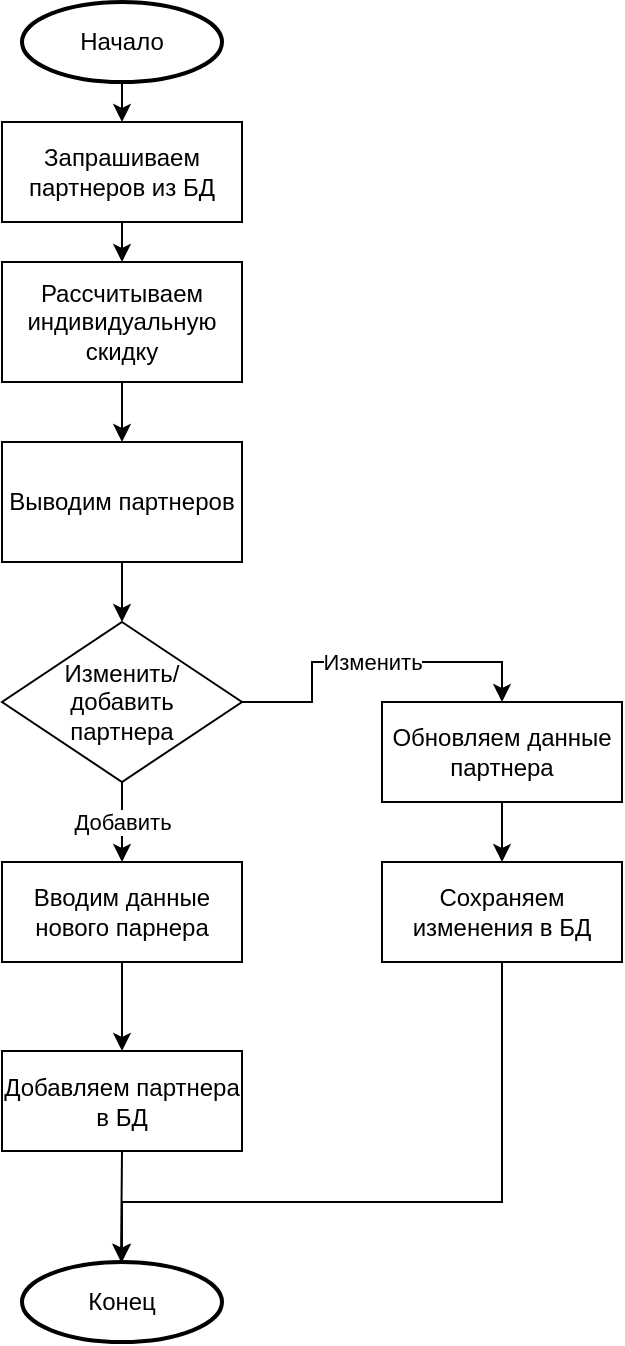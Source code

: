 <mxfile version="26.0.6">
  <diagram name="Страница — 1" id="4Z-UKwdL20FpdNG27miu">
    <mxGraphModel dx="993" dy="541" grid="1" gridSize="10" guides="1" tooltips="1" connect="1" arrows="1" fold="1" page="1" pageScale="1" pageWidth="827" pageHeight="1169" math="0" shadow="0">
      <root>
        <mxCell id="0" />
        <mxCell id="1" parent="0" />
        <mxCell id="_-Er3UeNuhKO0YHpaMdF-4" style="edgeStyle=orthogonalEdgeStyle;rounded=0;orthogonalLoop=1;jettySize=auto;html=1;exitX=0.5;exitY=1;exitDx=0;exitDy=0;exitPerimeter=0;entryX=0.5;entryY=0;entryDx=0;entryDy=0;" edge="1" parent="1" source="_-Er3UeNuhKO0YHpaMdF-1" target="_-Er3UeNuhKO0YHpaMdF-3">
          <mxGeometry relative="1" as="geometry" />
        </mxCell>
        <mxCell id="_-Er3UeNuhKO0YHpaMdF-1" value="Начало" style="strokeWidth=2;html=1;shape=mxgraph.flowchart.start_1;whiteSpace=wrap;" vertex="1" parent="1">
          <mxGeometry x="140" y="10" width="100" height="40" as="geometry" />
        </mxCell>
        <mxCell id="_-Er3UeNuhKO0YHpaMdF-2" value="Конец" style="strokeWidth=2;html=1;shape=mxgraph.flowchart.start_1;whiteSpace=wrap;" vertex="1" parent="1">
          <mxGeometry x="140" y="640" width="100" height="40" as="geometry" />
        </mxCell>
        <mxCell id="_-Er3UeNuhKO0YHpaMdF-8" style="edgeStyle=orthogonalEdgeStyle;rounded=0;orthogonalLoop=1;jettySize=auto;html=1;exitX=0.5;exitY=1;exitDx=0;exitDy=0;entryX=0.5;entryY=0;entryDx=0;entryDy=0;" edge="1" parent="1" source="_-Er3UeNuhKO0YHpaMdF-3" target="_-Er3UeNuhKO0YHpaMdF-7">
          <mxGeometry relative="1" as="geometry" />
        </mxCell>
        <mxCell id="_-Er3UeNuhKO0YHpaMdF-3" value="Запрашиваем&lt;br&gt;партнеров из БД" style="rounded=0;whiteSpace=wrap;html=1;" vertex="1" parent="1">
          <mxGeometry x="130" y="70" width="120" height="50" as="geometry" />
        </mxCell>
        <mxCell id="_-Er3UeNuhKO0YHpaMdF-11" style="edgeStyle=orthogonalEdgeStyle;rounded=0;orthogonalLoop=1;jettySize=auto;html=1;exitX=0.5;exitY=1;exitDx=0;exitDy=0;entryX=0.5;entryY=0;entryDx=0;entryDy=0;" edge="1" parent="1" source="_-Er3UeNuhKO0YHpaMdF-5" target="_-Er3UeNuhKO0YHpaMdF-10">
          <mxGeometry relative="1" as="geometry" />
        </mxCell>
        <mxCell id="_-Er3UeNuhKO0YHpaMdF-5" value="Выводим партнеров" style="rounded=0;whiteSpace=wrap;html=1;" vertex="1" parent="1">
          <mxGeometry x="130" y="230" width="120" height="60" as="geometry" />
        </mxCell>
        <mxCell id="_-Er3UeNuhKO0YHpaMdF-9" style="edgeStyle=orthogonalEdgeStyle;rounded=0;orthogonalLoop=1;jettySize=auto;html=1;exitX=0.5;exitY=1;exitDx=0;exitDy=0;entryX=0.5;entryY=0;entryDx=0;entryDy=0;" edge="1" parent="1" source="_-Er3UeNuhKO0YHpaMdF-7" target="_-Er3UeNuhKO0YHpaMdF-5">
          <mxGeometry relative="1" as="geometry" />
        </mxCell>
        <mxCell id="_-Er3UeNuhKO0YHpaMdF-7" value="Рассчитываем&lt;br&gt;индивидуальную&lt;br&gt;скидку" style="rounded=0;whiteSpace=wrap;html=1;" vertex="1" parent="1">
          <mxGeometry x="130" y="140" width="120" height="60" as="geometry" />
        </mxCell>
        <mxCell id="_-Er3UeNuhKO0YHpaMdF-16" value="Добавить" style="edgeStyle=orthogonalEdgeStyle;rounded=0;orthogonalLoop=1;jettySize=auto;html=1;exitX=0.5;exitY=1;exitDx=0;exitDy=0;entryX=0.5;entryY=0;entryDx=0;entryDy=0;" edge="1" parent="1" source="_-Er3UeNuhKO0YHpaMdF-10" target="_-Er3UeNuhKO0YHpaMdF-12">
          <mxGeometry relative="1" as="geometry" />
        </mxCell>
        <mxCell id="_-Er3UeNuhKO0YHpaMdF-18" value="Изменить" style="edgeStyle=orthogonalEdgeStyle;rounded=0;orthogonalLoop=1;jettySize=auto;html=1;exitX=1;exitY=0.5;exitDx=0;exitDy=0;entryX=0.5;entryY=0;entryDx=0;entryDy=0;" edge="1" parent="1" source="_-Er3UeNuhKO0YHpaMdF-10" target="_-Er3UeNuhKO0YHpaMdF-14">
          <mxGeometry relative="1" as="geometry" />
        </mxCell>
        <mxCell id="_-Er3UeNuhKO0YHpaMdF-10" value="Изменить/&lt;br&gt;добавить&lt;br&gt;партнера" style="rhombus;whiteSpace=wrap;html=1;" vertex="1" parent="1">
          <mxGeometry x="130" y="320" width="120" height="80" as="geometry" />
        </mxCell>
        <mxCell id="_-Er3UeNuhKO0YHpaMdF-17" style="edgeStyle=orthogonalEdgeStyle;rounded=0;orthogonalLoop=1;jettySize=auto;html=1;exitX=0.5;exitY=1;exitDx=0;exitDy=0;entryX=0.5;entryY=0;entryDx=0;entryDy=0;" edge="1" parent="1" source="_-Er3UeNuhKO0YHpaMdF-12" target="_-Er3UeNuhKO0YHpaMdF-13">
          <mxGeometry relative="1" as="geometry" />
        </mxCell>
        <mxCell id="_-Er3UeNuhKO0YHpaMdF-12" value="Вводим данные нового парнера" style="rounded=0;whiteSpace=wrap;html=1;" vertex="1" parent="1">
          <mxGeometry x="130" y="440" width="120" height="50" as="geometry" />
        </mxCell>
        <mxCell id="_-Er3UeNuhKO0YHpaMdF-21" style="edgeStyle=orthogonalEdgeStyle;rounded=0;orthogonalLoop=1;jettySize=auto;html=1;exitX=0.5;exitY=1;exitDx=0;exitDy=0;" edge="1" parent="1" source="_-Er3UeNuhKO0YHpaMdF-13">
          <mxGeometry relative="1" as="geometry">
            <mxPoint x="189.5" y="640" as="targetPoint" />
          </mxGeometry>
        </mxCell>
        <mxCell id="_-Er3UeNuhKO0YHpaMdF-13" value="Добавляем партнера в БД" style="rounded=0;whiteSpace=wrap;html=1;" vertex="1" parent="1">
          <mxGeometry x="130" y="534.5" width="120" height="50" as="geometry" />
        </mxCell>
        <mxCell id="_-Er3UeNuhKO0YHpaMdF-19" style="edgeStyle=orthogonalEdgeStyle;rounded=0;orthogonalLoop=1;jettySize=auto;html=1;exitX=0.5;exitY=1;exitDx=0;exitDy=0;entryX=0.5;entryY=0;entryDx=0;entryDy=0;" edge="1" parent="1" source="_-Er3UeNuhKO0YHpaMdF-14" target="_-Er3UeNuhKO0YHpaMdF-15">
          <mxGeometry relative="1" as="geometry" />
        </mxCell>
        <mxCell id="_-Er3UeNuhKO0YHpaMdF-14" value="Обновляем данные партнера" style="rounded=0;whiteSpace=wrap;html=1;" vertex="1" parent="1">
          <mxGeometry x="320" y="360" width="120" height="50" as="geometry" />
        </mxCell>
        <mxCell id="_-Er3UeNuhKO0YHpaMdF-15" value="Сохраняем изменения в БД" style="rounded=0;whiteSpace=wrap;html=1;" vertex="1" parent="1">
          <mxGeometry x="320" y="440" width="120" height="50" as="geometry" />
        </mxCell>
        <mxCell id="_-Er3UeNuhKO0YHpaMdF-20" style="edgeStyle=orthogonalEdgeStyle;rounded=0;orthogonalLoop=1;jettySize=auto;html=1;exitX=0.5;exitY=1;exitDx=0;exitDy=0;entryX=0.5;entryY=0;entryDx=0;entryDy=0;entryPerimeter=0;" edge="1" parent="1" source="_-Er3UeNuhKO0YHpaMdF-15" target="_-Er3UeNuhKO0YHpaMdF-2">
          <mxGeometry relative="1" as="geometry">
            <Array as="points">
              <mxPoint x="380" y="610" />
              <mxPoint x="190" y="610" />
            </Array>
          </mxGeometry>
        </mxCell>
      </root>
    </mxGraphModel>
  </diagram>
</mxfile>
